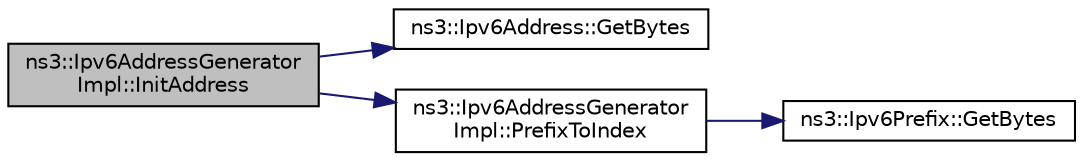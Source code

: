 digraph "ns3::Ipv6AddressGeneratorImpl::InitAddress"
{
 // LATEX_PDF_SIZE
  edge [fontname="Helvetica",fontsize="10",labelfontname="Helvetica",labelfontsize="10"];
  node [fontname="Helvetica",fontsize="10",shape=record];
  rankdir="LR";
  Node1 [label="ns3::Ipv6AddressGenerator\lImpl::InitAddress",height=0.2,width=0.4,color="black", fillcolor="grey75", style="filled", fontcolor="black",tooltip="Set the interfaceId for the given Ipv6Prefix."];
  Node1 -> Node2 [color="midnightblue",fontsize="10",style="solid",fontname="Helvetica"];
  Node2 [label="ns3::Ipv6Address::GetBytes",height=0.2,width=0.4,color="black", fillcolor="white", style="filled",URL="$classns3_1_1_ipv6_address.html#a7090d589a1640660510753153692a5e1",tooltip="Get the bytes corresponding to the address."];
  Node1 -> Node3 [color="midnightblue",fontsize="10",style="solid",fontname="Helvetica"];
  Node3 [label="ns3::Ipv6AddressGenerator\lImpl::PrefixToIndex",height=0.2,width=0.4,color="black", fillcolor="white", style="filled",URL="$classns3_1_1_ipv6_address_generator_impl.html#a7e0e1e3a1a5d2a799c910ee8e7b7e563",tooltip="Create an index number for the prefix."];
  Node3 -> Node4 [color="midnightblue",fontsize="10",style="solid",fontname="Helvetica"];
  Node4 [label="ns3::Ipv6Prefix::GetBytes",height=0.2,width=0.4,color="black", fillcolor="white", style="filled",URL="$classns3_1_1_ipv6_prefix.html#af989d2978fbc0d2f00f742421448d306",tooltip="Get the bytes corresponding to the prefix."];
}
